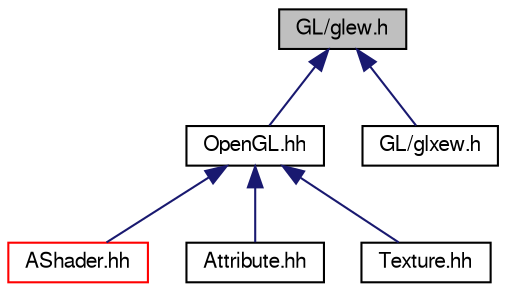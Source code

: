 digraph "GL/glew.h"
{
  edge [fontname="FreeSans",fontsize="10",labelfontname="FreeSans",labelfontsize="10"];
  node [fontname="FreeSans",fontsize="10",shape=record];
  Node1 [label="GL/glew.h",height=0.2,width=0.4,color="black", fillcolor="grey75", style="filled" fontcolor="black"];
  Node1 -> Node2 [dir="back",color="midnightblue",fontsize="10",style="solid",fontname="FreeSans"];
  Node2 [label="OpenGL.hh",height=0.2,width=0.4,color="black", fillcolor="white", style="filled",URL="$d9/d6d/_open_g_l_8hh.html"];
  Node2 -> Node3 [dir="back",color="midnightblue",fontsize="10",style="solid",fontname="FreeSans"];
  Node3 [label="AShader.hh",height=0.2,width=0.4,color="red", fillcolor="white", style="filled",URL="$db/dd6/_a_shader_8hh.html"];
  Node2 -> Node4 [dir="back",color="midnightblue",fontsize="10",style="solid",fontname="FreeSans"];
  Node4 [label="Attribute.hh",height=0.2,width=0.4,color="black", fillcolor="white", style="filled",URL="$d2/d71/_attribute_8hh.html"];
  Node2 -> Node5 [dir="back",color="midnightblue",fontsize="10",style="solid",fontname="FreeSans"];
  Node5 [label="Texture.hh",height=0.2,width=0.4,color="black", fillcolor="white", style="filled",URL="$d7/d65/_texture_8hh.html"];
  Node1 -> Node6 [dir="back",color="midnightblue",fontsize="10",style="solid",fontname="FreeSans"];
  Node6 [label="GL/glxew.h",height=0.2,width=0.4,color="black", fillcolor="white", style="filled",URL="$d5/d82/glxew_8h.html"];
}
